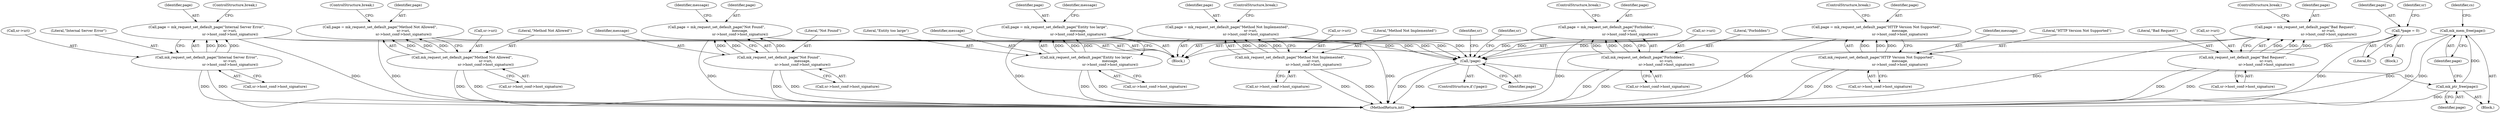 digraph "0_monkey_b2d0e6f92310bb14a15aa2f8e96e1fb5379776dd@API" {
"1000458" [label="(Call,mk_mem_free(page))"];
"1000456" [label="(Call,mk_ptr_free(page))"];
"1000411" [label="(Call,!page)"];
"1000232" [label="(Call,page = mk_request_set_default_page(\"Bad Request\",\n                                           sr->uri,\n                                           sr->host_conf->host_signature))"];
"1000234" [label="(Call,mk_request_set_default_page(\"Bad Request\",\n                                           sr->uri,\n                                           sr->host_conf->host_signature))"];
"1000295" [label="(Call,page = mk_request_set_default_page(\"Entity too large\",\n                                           message,\n                                           sr->host_conf->host_signature))"];
"1000297" [label="(Call,mk_request_set_default_page(\"Entity too large\",\n                                           message,\n                                           sr->host_conf->host_signature))"];
"1000310" [label="(Call,page = mk_request_set_default_page(\"Method Not Allowed\",\n                                           sr->uri,\n                                           sr->host_conf->host_signature))"];
"1000312" [label="(Call,mk_request_set_default_page(\"Method Not Allowed\",\n                                           sr->uri,\n                                           sr->host_conf->host_signature))"];
"1000327" [label="(Call,page = mk_request_set_default_page(\"Method Not Implemented\",\n                                           sr->uri,\n                                           sr->host_conf->host_signature))"];
"1000329" [label="(Call,mk_request_set_default_page(\"Method Not Implemented\",\n                                           sr->uri,\n                                           sr->host_conf->host_signature))"];
"1000114" [label="(Call,*page = 0)"];
"1000341" [label="(Call,page = mk_request_set_default_page(\"Internal Server Error\",\n                                           sr->uri,\n                                           sr->host_conf->host_signature))"];
"1000343" [label="(Call,mk_request_set_default_page(\"Internal Server Error\",\n                                           sr->uri,\n                                           sr->host_conf->host_signature))"];
"1000270" [label="(Call,page = mk_request_set_default_page(\"Not Found\",\n                                           message,\n                                           sr->host_conf->host_signature))"];
"1000272" [label="(Call,mk_request_set_default_page(\"Not Found\",\n                                           message,\n                                           sr->host_conf->host_signature))"];
"1000246" [label="(Call,page = mk_request_set_default_page(\"Forbidden\",\n                                           sr->uri,\n                                           sr->host_conf->host_signature))"];
"1000248" [label="(Call,mk_request_set_default_page(\"Forbidden\",\n                                           sr->uri,\n                                           sr->host_conf->host_signature))"];
"1000358" [label="(Call,page = mk_request_set_default_page(\"HTTP Version Not Supported\",\n                                           message,\n                                           sr->host_conf->host_signature))"];
"1000360" [label="(Call,mk_request_set_default_page(\"HTTP Version Not Supported\",\n                                           message,\n                                           sr->host_conf->host_signature))"];
"1000439" [label="(Block,)"];
"1000327" [label="(Call,page = mk_request_set_default_page(\"Method Not Implemented\",\n                                           sr->uri,\n                                           sr->host_conf->host_signature))"];
"1000348" [label="(Call,sr->host_conf->host_signature)"];
"1000121" [label="(Identifier,sr)"];
"1000307" [label="(Identifier,message)"];
"1000250" [label="(Call,sr->uri)"];
"1000467" [label="(MethodReturn,int)"];
"1000330" [label="(Literal,\"Method Not Implemented\")"];
"1000427" [label="(Identifier,sr)"];
"1000462" [label="(Identifier,cs)"];
"1000345" [label="(Call,sr->uri)"];
"1000247" [label="(Identifier,page)"];
"1000246" [label="(Call,page = mk_request_set_default_page(\"Forbidden\",\n                                           sr->uri,\n                                           sr->host_conf->host_signature))"];
"1000311" [label="(Identifier,page)"];
"1000314" [label="(Call,sr->uri)"];
"1000411" [label="(Call,!page)"];
"1000334" [label="(Call,sr->host_conf->host_signature)"];
"1000232" [label="(Call,page = mk_request_set_default_page(\"Bad Request\",\n                                           sr->uri,\n                                           sr->host_conf->host_signature))"];
"1000273" [label="(Literal,\"Not Found\")"];
"1000258" [label="(ControlStructure,break;)"];
"1000362" [label="(Identifier,message)"];
"1000297" [label="(Call,mk_request_set_default_page(\"Entity too large\",\n                                           message,\n                                           sr->host_conf->host_signature))"];
"1000331" [label="(Call,sr->uri)"];
"1000270" [label="(Call,page = mk_request_set_default_page(\"Not Found\",\n                                           message,\n                                           sr->host_conf->host_signature))"];
"1000360" [label="(Call,mk_request_set_default_page(\"HTTP Version Not Supported\",\n                                           message,\n                                           sr->host_conf->host_signature))"];
"1000249" [label="(Literal,\"Forbidden\")"];
"1000458" [label="(Call,mk_mem_free(page))"];
"1000295" [label="(Call,page = mk_request_set_default_page(\"Entity too large\",\n                                           message,\n                                           sr->host_conf->host_signature))"];
"1000109" [label="(Block,)"];
"1000248" [label="(Call,mk_request_set_default_page(\"Forbidden\",\n                                           sr->uri,\n                                           sr->host_conf->host_signature))"];
"1000353" [label="(ControlStructure,break;)"];
"1000359" [label="(Identifier,page)"];
"1000418" [label="(Identifier,sr)"];
"1000457" [label="(Identifier,page)"];
"1000271" [label="(Identifier,page)"];
"1000298" [label="(Literal,\"Entity too large\")"];
"1000312" [label="(Call,mk_request_set_default_page(\"Method Not Allowed\",\n                                           sr->uri,\n                                           sr->host_conf->host_signature))"];
"1000342" [label="(Identifier,page)"];
"1000230" [label="(Block,)"];
"1000299" [label="(Identifier,message)"];
"1000300" [label="(Call,sr->host_conf->host_signature)"];
"1000410" [label="(ControlStructure,if (!page))"];
"1000341" [label="(Call,page = mk_request_set_default_page(\"Internal Server Error\",\n                                           sr->uri,\n                                           sr->host_conf->host_signature))"];
"1000344" [label="(Literal,\"Internal Server Error\")"];
"1000322" [label="(ControlStructure,break;)"];
"1000235" [label="(Literal,\"Bad Request\")"];
"1000282" [label="(Identifier,message)"];
"1000233" [label="(Identifier,page)"];
"1000244" [label="(ControlStructure,break;)"];
"1000329" [label="(Call,mk_request_set_default_page(\"Method Not Implemented\",\n                                           sr->uri,\n                                           sr->host_conf->host_signature))"];
"1000116" [label="(Literal,0)"];
"1000275" [label="(Call,sr->host_conf->host_signature)"];
"1000253" [label="(Call,sr->host_conf->host_signature)"];
"1000115" [label="(Identifier,page)"];
"1000272" [label="(Call,mk_request_set_default_page(\"Not Found\",\n                                           message,\n                                           sr->host_conf->host_signature))"];
"1000358" [label="(Call,page = mk_request_set_default_page(\"HTTP Version Not Supported\",\n                                           message,\n                                           sr->host_conf->host_signature))"];
"1000368" [label="(ControlStructure,break;)"];
"1000274" [label="(Identifier,message)"];
"1000343" [label="(Call,mk_request_set_default_page(\"Internal Server Error\",\n                                           sr->uri,\n                                           sr->host_conf->host_signature))"];
"1000114" [label="(Call,*page = 0)"];
"1000412" [label="(Identifier,page)"];
"1000313" [label="(Literal,\"Method Not Allowed\")"];
"1000361" [label="(Literal,\"HTTP Version Not Supported\")"];
"1000234" [label="(Call,mk_request_set_default_page(\"Bad Request\",\n                                           sr->uri,\n                                           sr->host_conf->host_signature))"];
"1000317" [label="(Call,sr->host_conf->host_signature)"];
"1000339" [label="(ControlStructure,break;)"];
"1000459" [label="(Identifier,page)"];
"1000328" [label="(Identifier,page)"];
"1000363" [label="(Call,sr->host_conf->host_signature)"];
"1000236" [label="(Call,sr->uri)"];
"1000310" [label="(Call,page = mk_request_set_default_page(\"Method Not Allowed\",\n                                           sr->uri,\n                                           sr->host_conf->host_signature))"];
"1000456" [label="(Call,mk_ptr_free(page))"];
"1000239" [label="(Call,sr->host_conf->host_signature)"];
"1000296" [label="(Identifier,page)"];
"1000458" -> "1000439"  [label="AST: "];
"1000458" -> "1000459"  [label="CFG: "];
"1000459" -> "1000458"  [label="AST: "];
"1000462" -> "1000458"  [label="CFG: "];
"1000458" -> "1000467"  [label="DDG: "];
"1000458" -> "1000467"  [label="DDG: "];
"1000456" -> "1000458"  [label="DDG: "];
"1000456" -> "1000439"  [label="AST: "];
"1000456" -> "1000457"  [label="CFG: "];
"1000457" -> "1000456"  [label="AST: "];
"1000459" -> "1000456"  [label="CFG: "];
"1000456" -> "1000467"  [label="DDG: "];
"1000411" -> "1000456"  [label="DDG: "];
"1000411" -> "1000410"  [label="AST: "];
"1000411" -> "1000412"  [label="CFG: "];
"1000412" -> "1000411"  [label="AST: "];
"1000418" -> "1000411"  [label="CFG: "];
"1000427" -> "1000411"  [label="CFG: "];
"1000411" -> "1000467"  [label="DDG: "];
"1000411" -> "1000467"  [label="DDG: "];
"1000232" -> "1000411"  [label="DDG: "];
"1000295" -> "1000411"  [label="DDG: "];
"1000310" -> "1000411"  [label="DDG: "];
"1000327" -> "1000411"  [label="DDG: "];
"1000114" -> "1000411"  [label="DDG: "];
"1000341" -> "1000411"  [label="DDG: "];
"1000270" -> "1000411"  [label="DDG: "];
"1000246" -> "1000411"  [label="DDG: "];
"1000358" -> "1000411"  [label="DDG: "];
"1000232" -> "1000230"  [label="AST: "];
"1000232" -> "1000234"  [label="CFG: "];
"1000233" -> "1000232"  [label="AST: "];
"1000234" -> "1000232"  [label="AST: "];
"1000244" -> "1000232"  [label="CFG: "];
"1000232" -> "1000467"  [label="DDG: "];
"1000234" -> "1000232"  [label="DDG: "];
"1000234" -> "1000232"  [label="DDG: "];
"1000234" -> "1000232"  [label="DDG: "];
"1000234" -> "1000239"  [label="CFG: "];
"1000235" -> "1000234"  [label="AST: "];
"1000236" -> "1000234"  [label="AST: "];
"1000239" -> "1000234"  [label="AST: "];
"1000234" -> "1000467"  [label="DDG: "];
"1000234" -> "1000467"  [label="DDG: "];
"1000295" -> "1000230"  [label="AST: "];
"1000295" -> "1000297"  [label="CFG: "];
"1000296" -> "1000295"  [label="AST: "];
"1000297" -> "1000295"  [label="AST: "];
"1000307" -> "1000295"  [label="CFG: "];
"1000295" -> "1000467"  [label="DDG: "];
"1000297" -> "1000295"  [label="DDG: "];
"1000297" -> "1000295"  [label="DDG: "];
"1000297" -> "1000295"  [label="DDG: "];
"1000297" -> "1000300"  [label="CFG: "];
"1000298" -> "1000297"  [label="AST: "];
"1000299" -> "1000297"  [label="AST: "];
"1000300" -> "1000297"  [label="AST: "];
"1000297" -> "1000467"  [label="DDG: "];
"1000297" -> "1000467"  [label="DDG: "];
"1000310" -> "1000230"  [label="AST: "];
"1000310" -> "1000312"  [label="CFG: "];
"1000311" -> "1000310"  [label="AST: "];
"1000312" -> "1000310"  [label="AST: "];
"1000322" -> "1000310"  [label="CFG: "];
"1000310" -> "1000467"  [label="DDG: "];
"1000312" -> "1000310"  [label="DDG: "];
"1000312" -> "1000310"  [label="DDG: "];
"1000312" -> "1000310"  [label="DDG: "];
"1000312" -> "1000317"  [label="CFG: "];
"1000313" -> "1000312"  [label="AST: "];
"1000314" -> "1000312"  [label="AST: "];
"1000317" -> "1000312"  [label="AST: "];
"1000312" -> "1000467"  [label="DDG: "];
"1000312" -> "1000467"  [label="DDG: "];
"1000327" -> "1000230"  [label="AST: "];
"1000327" -> "1000329"  [label="CFG: "];
"1000328" -> "1000327"  [label="AST: "];
"1000329" -> "1000327"  [label="AST: "];
"1000339" -> "1000327"  [label="CFG: "];
"1000327" -> "1000467"  [label="DDG: "];
"1000329" -> "1000327"  [label="DDG: "];
"1000329" -> "1000327"  [label="DDG: "];
"1000329" -> "1000327"  [label="DDG: "];
"1000329" -> "1000334"  [label="CFG: "];
"1000330" -> "1000329"  [label="AST: "];
"1000331" -> "1000329"  [label="AST: "];
"1000334" -> "1000329"  [label="AST: "];
"1000329" -> "1000467"  [label="DDG: "];
"1000329" -> "1000467"  [label="DDG: "];
"1000114" -> "1000109"  [label="AST: "];
"1000114" -> "1000116"  [label="CFG: "];
"1000115" -> "1000114"  [label="AST: "];
"1000116" -> "1000114"  [label="AST: "];
"1000121" -> "1000114"  [label="CFG: "];
"1000114" -> "1000467"  [label="DDG: "];
"1000341" -> "1000230"  [label="AST: "];
"1000341" -> "1000343"  [label="CFG: "];
"1000342" -> "1000341"  [label="AST: "];
"1000343" -> "1000341"  [label="AST: "];
"1000353" -> "1000341"  [label="CFG: "];
"1000341" -> "1000467"  [label="DDG: "];
"1000343" -> "1000341"  [label="DDG: "];
"1000343" -> "1000341"  [label="DDG: "];
"1000343" -> "1000341"  [label="DDG: "];
"1000343" -> "1000348"  [label="CFG: "];
"1000344" -> "1000343"  [label="AST: "];
"1000345" -> "1000343"  [label="AST: "];
"1000348" -> "1000343"  [label="AST: "];
"1000343" -> "1000467"  [label="DDG: "];
"1000343" -> "1000467"  [label="DDG: "];
"1000270" -> "1000230"  [label="AST: "];
"1000270" -> "1000272"  [label="CFG: "];
"1000271" -> "1000270"  [label="AST: "];
"1000272" -> "1000270"  [label="AST: "];
"1000282" -> "1000270"  [label="CFG: "];
"1000270" -> "1000467"  [label="DDG: "];
"1000272" -> "1000270"  [label="DDG: "];
"1000272" -> "1000270"  [label="DDG: "];
"1000272" -> "1000270"  [label="DDG: "];
"1000272" -> "1000275"  [label="CFG: "];
"1000273" -> "1000272"  [label="AST: "];
"1000274" -> "1000272"  [label="AST: "];
"1000275" -> "1000272"  [label="AST: "];
"1000272" -> "1000467"  [label="DDG: "];
"1000272" -> "1000467"  [label="DDG: "];
"1000246" -> "1000230"  [label="AST: "];
"1000246" -> "1000248"  [label="CFG: "];
"1000247" -> "1000246"  [label="AST: "];
"1000248" -> "1000246"  [label="AST: "];
"1000258" -> "1000246"  [label="CFG: "];
"1000246" -> "1000467"  [label="DDG: "];
"1000248" -> "1000246"  [label="DDG: "];
"1000248" -> "1000246"  [label="DDG: "];
"1000248" -> "1000246"  [label="DDG: "];
"1000248" -> "1000253"  [label="CFG: "];
"1000249" -> "1000248"  [label="AST: "];
"1000250" -> "1000248"  [label="AST: "];
"1000253" -> "1000248"  [label="AST: "];
"1000248" -> "1000467"  [label="DDG: "];
"1000248" -> "1000467"  [label="DDG: "];
"1000358" -> "1000230"  [label="AST: "];
"1000358" -> "1000360"  [label="CFG: "];
"1000359" -> "1000358"  [label="AST: "];
"1000360" -> "1000358"  [label="AST: "];
"1000368" -> "1000358"  [label="CFG: "];
"1000358" -> "1000467"  [label="DDG: "];
"1000360" -> "1000358"  [label="DDG: "];
"1000360" -> "1000358"  [label="DDG: "];
"1000360" -> "1000358"  [label="DDG: "];
"1000360" -> "1000363"  [label="CFG: "];
"1000361" -> "1000360"  [label="AST: "];
"1000362" -> "1000360"  [label="AST: "];
"1000363" -> "1000360"  [label="AST: "];
"1000360" -> "1000467"  [label="DDG: "];
"1000360" -> "1000467"  [label="DDG: "];
}
